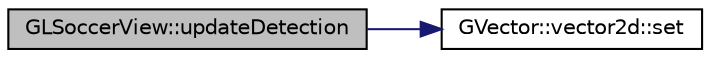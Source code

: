 digraph "GLSoccerView::updateDetection"
{
 // INTERACTIVE_SVG=YES
  edge [fontname="Helvetica",fontsize="10",labelfontname="Helvetica",labelfontsize="10"];
  node [fontname="Helvetica",fontsize="10",shape=record];
  rankdir="LR";
  Node1 [label="GLSoccerView::updateDetection",height=0.2,width=0.4,color="black", fillcolor="grey75", style="filled", fontcolor="black"];
  Node1 -> Node2 [color="midnightblue",fontsize="10",style="solid",fontname="Helvetica"];
  Node2 [label="GVector::vector2d::set",height=0.2,width=0.4,color="black", fillcolor="white", style="filled",URL="$d8/d10/class_g_vector_1_1vector2d.html#a516a8af580a014b0326c832127ba44b4",tooltip="set the components of the vector "];
}
